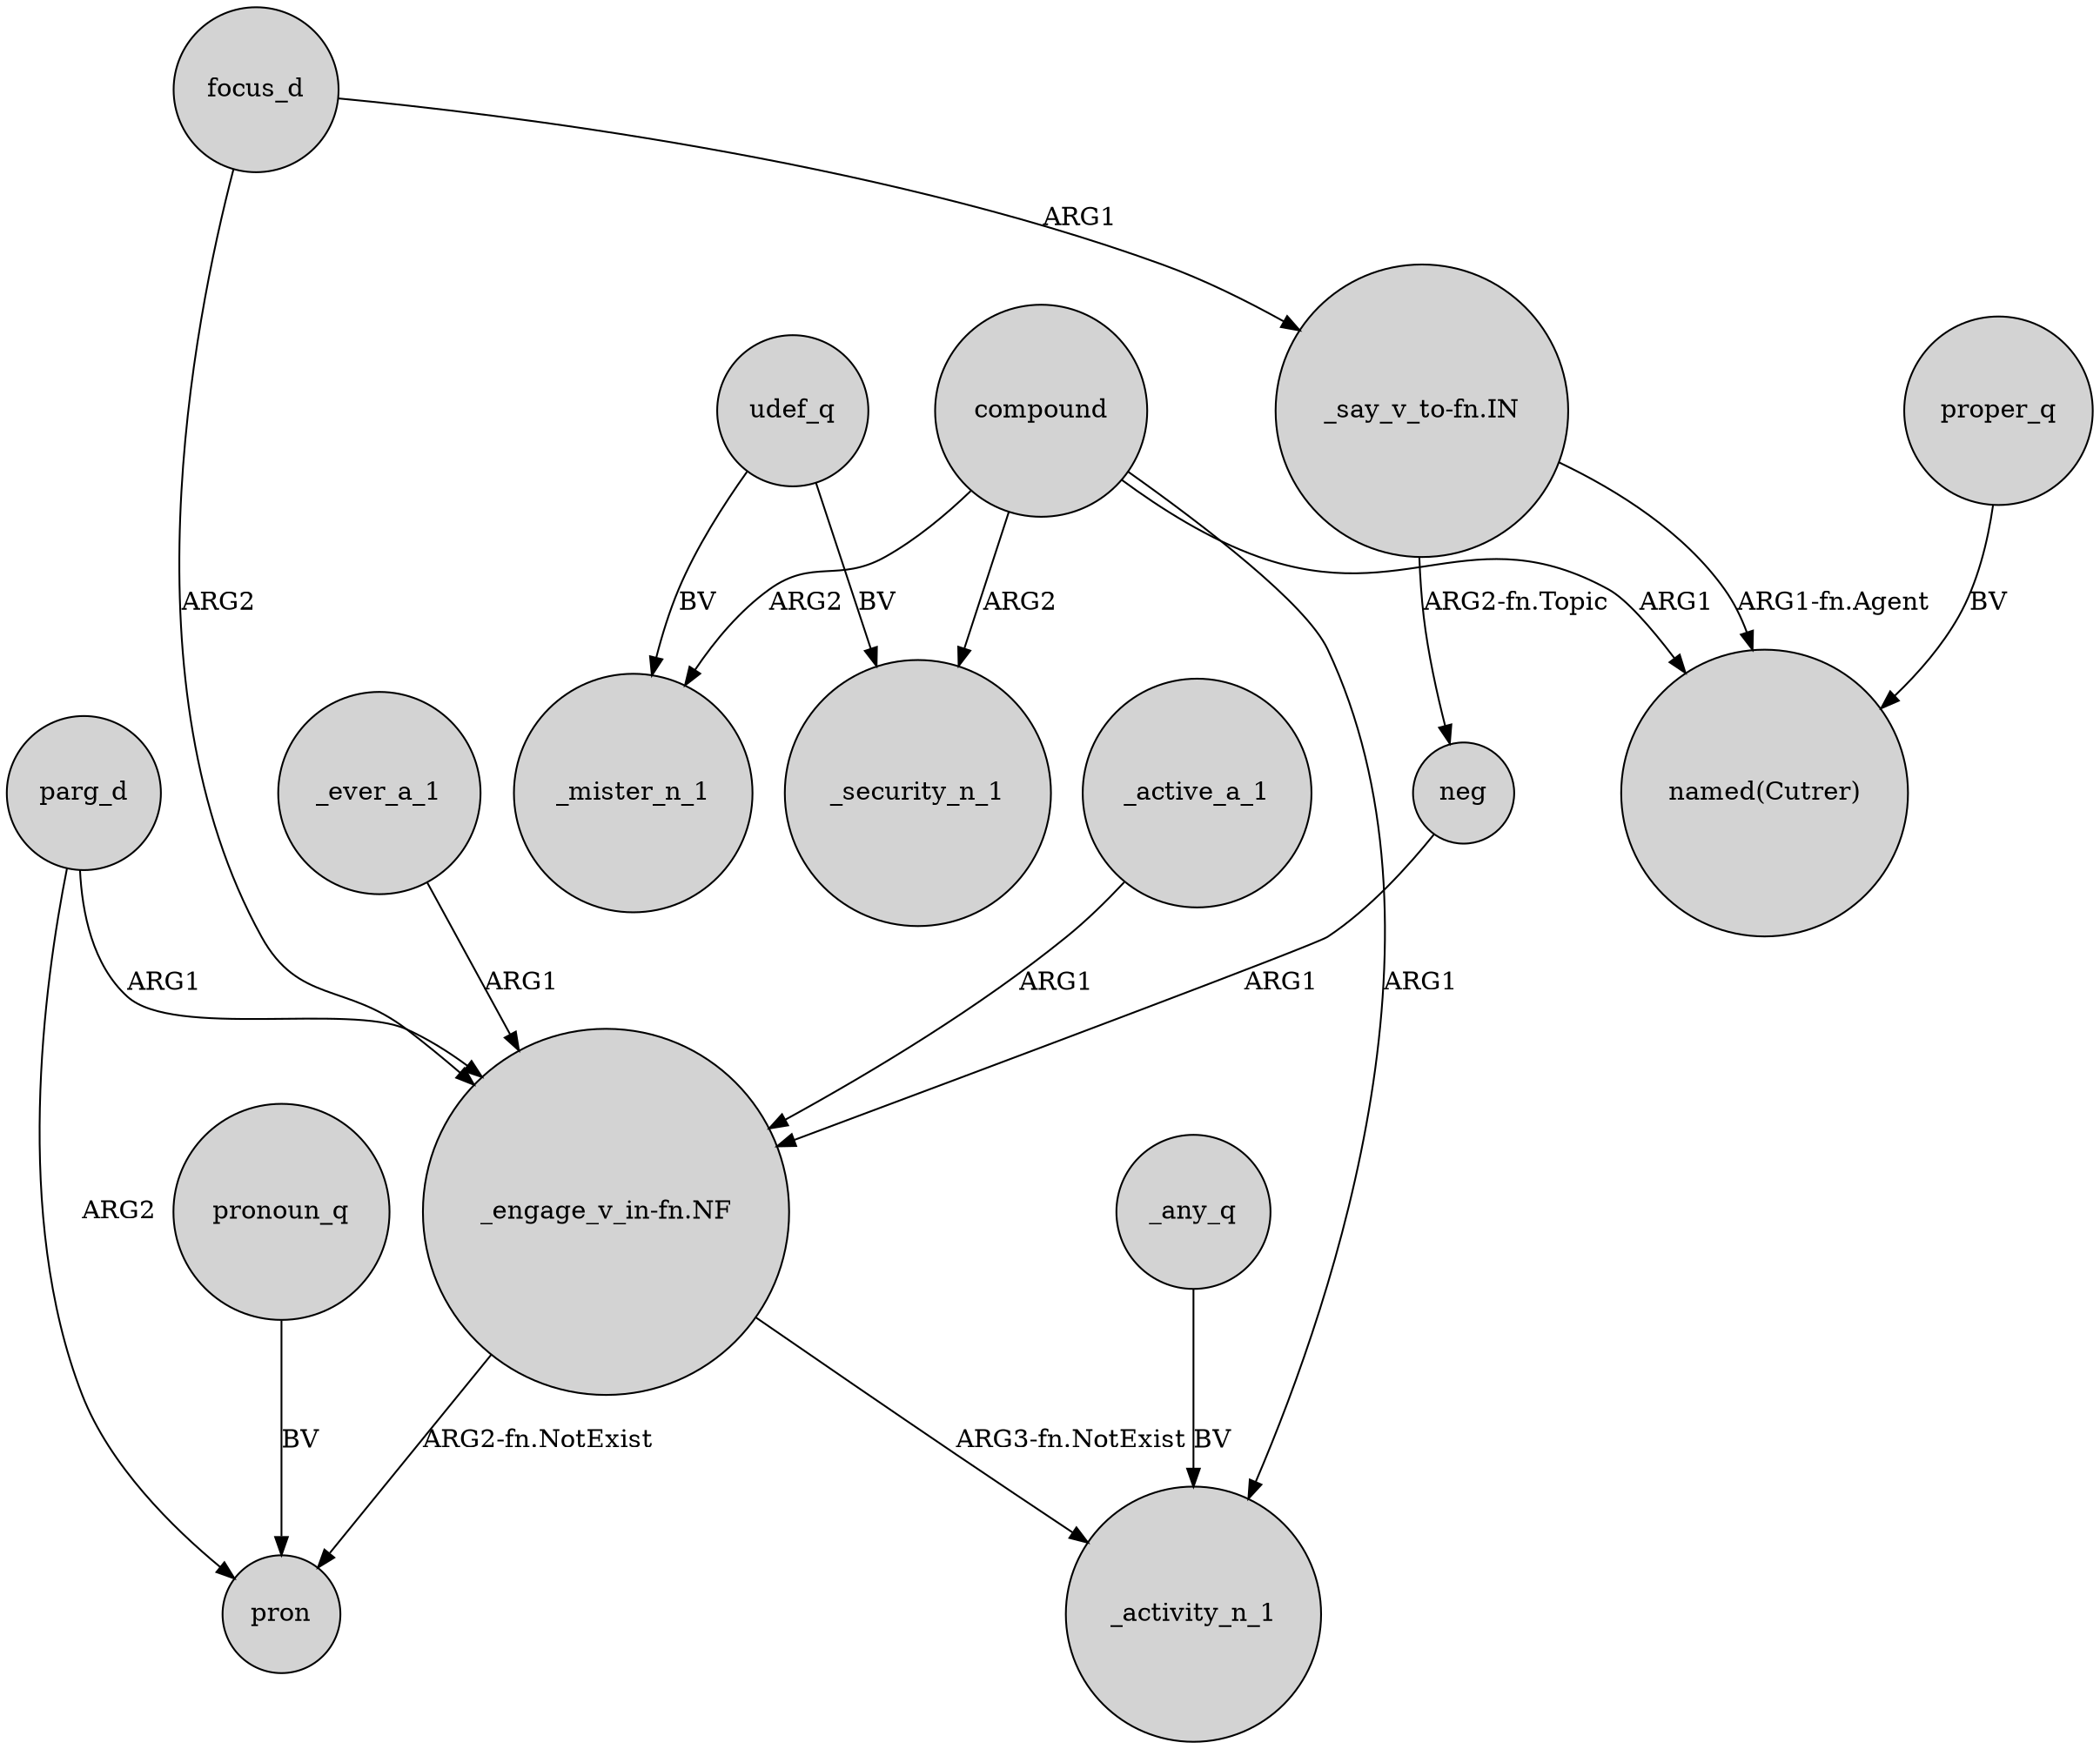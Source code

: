 digraph {
	node [shape=circle style=filled]
	_active_a_1 -> "_engage_v_in-fn.NF" [label=ARG1]
	_any_q -> _activity_n_1 [label=BV]
	compound -> _mister_n_1 [label=ARG2]
	focus_d -> "_engage_v_in-fn.NF" [label=ARG2]
	compound -> _security_n_1 [label=ARG2]
	udef_q -> _mister_n_1 [label=BV]
	_ever_a_1 -> "_engage_v_in-fn.NF" [label=ARG1]
	focus_d -> "_say_v_to-fn.IN" [label=ARG1]
	parg_d -> pron [label=ARG2]
	proper_q -> "named(Cutrer)" [label=BV]
	parg_d -> "_engage_v_in-fn.NF" [label=ARG1]
	"_engage_v_in-fn.NF" -> _activity_n_1 [label="ARG3-fn.NotExist"]
	pronoun_q -> pron [label=BV]
	"_engage_v_in-fn.NF" -> pron [label="ARG2-fn.NotExist"]
	compound -> "named(Cutrer)" [label=ARG1]
	compound -> _activity_n_1 [label=ARG1]
	neg -> "_engage_v_in-fn.NF" [label=ARG1]
	"_say_v_to-fn.IN" -> "named(Cutrer)" [label="ARG1-fn.Agent"]
	"_say_v_to-fn.IN" -> neg [label="ARG2-fn.Topic"]
	udef_q -> _security_n_1 [label=BV]
}
